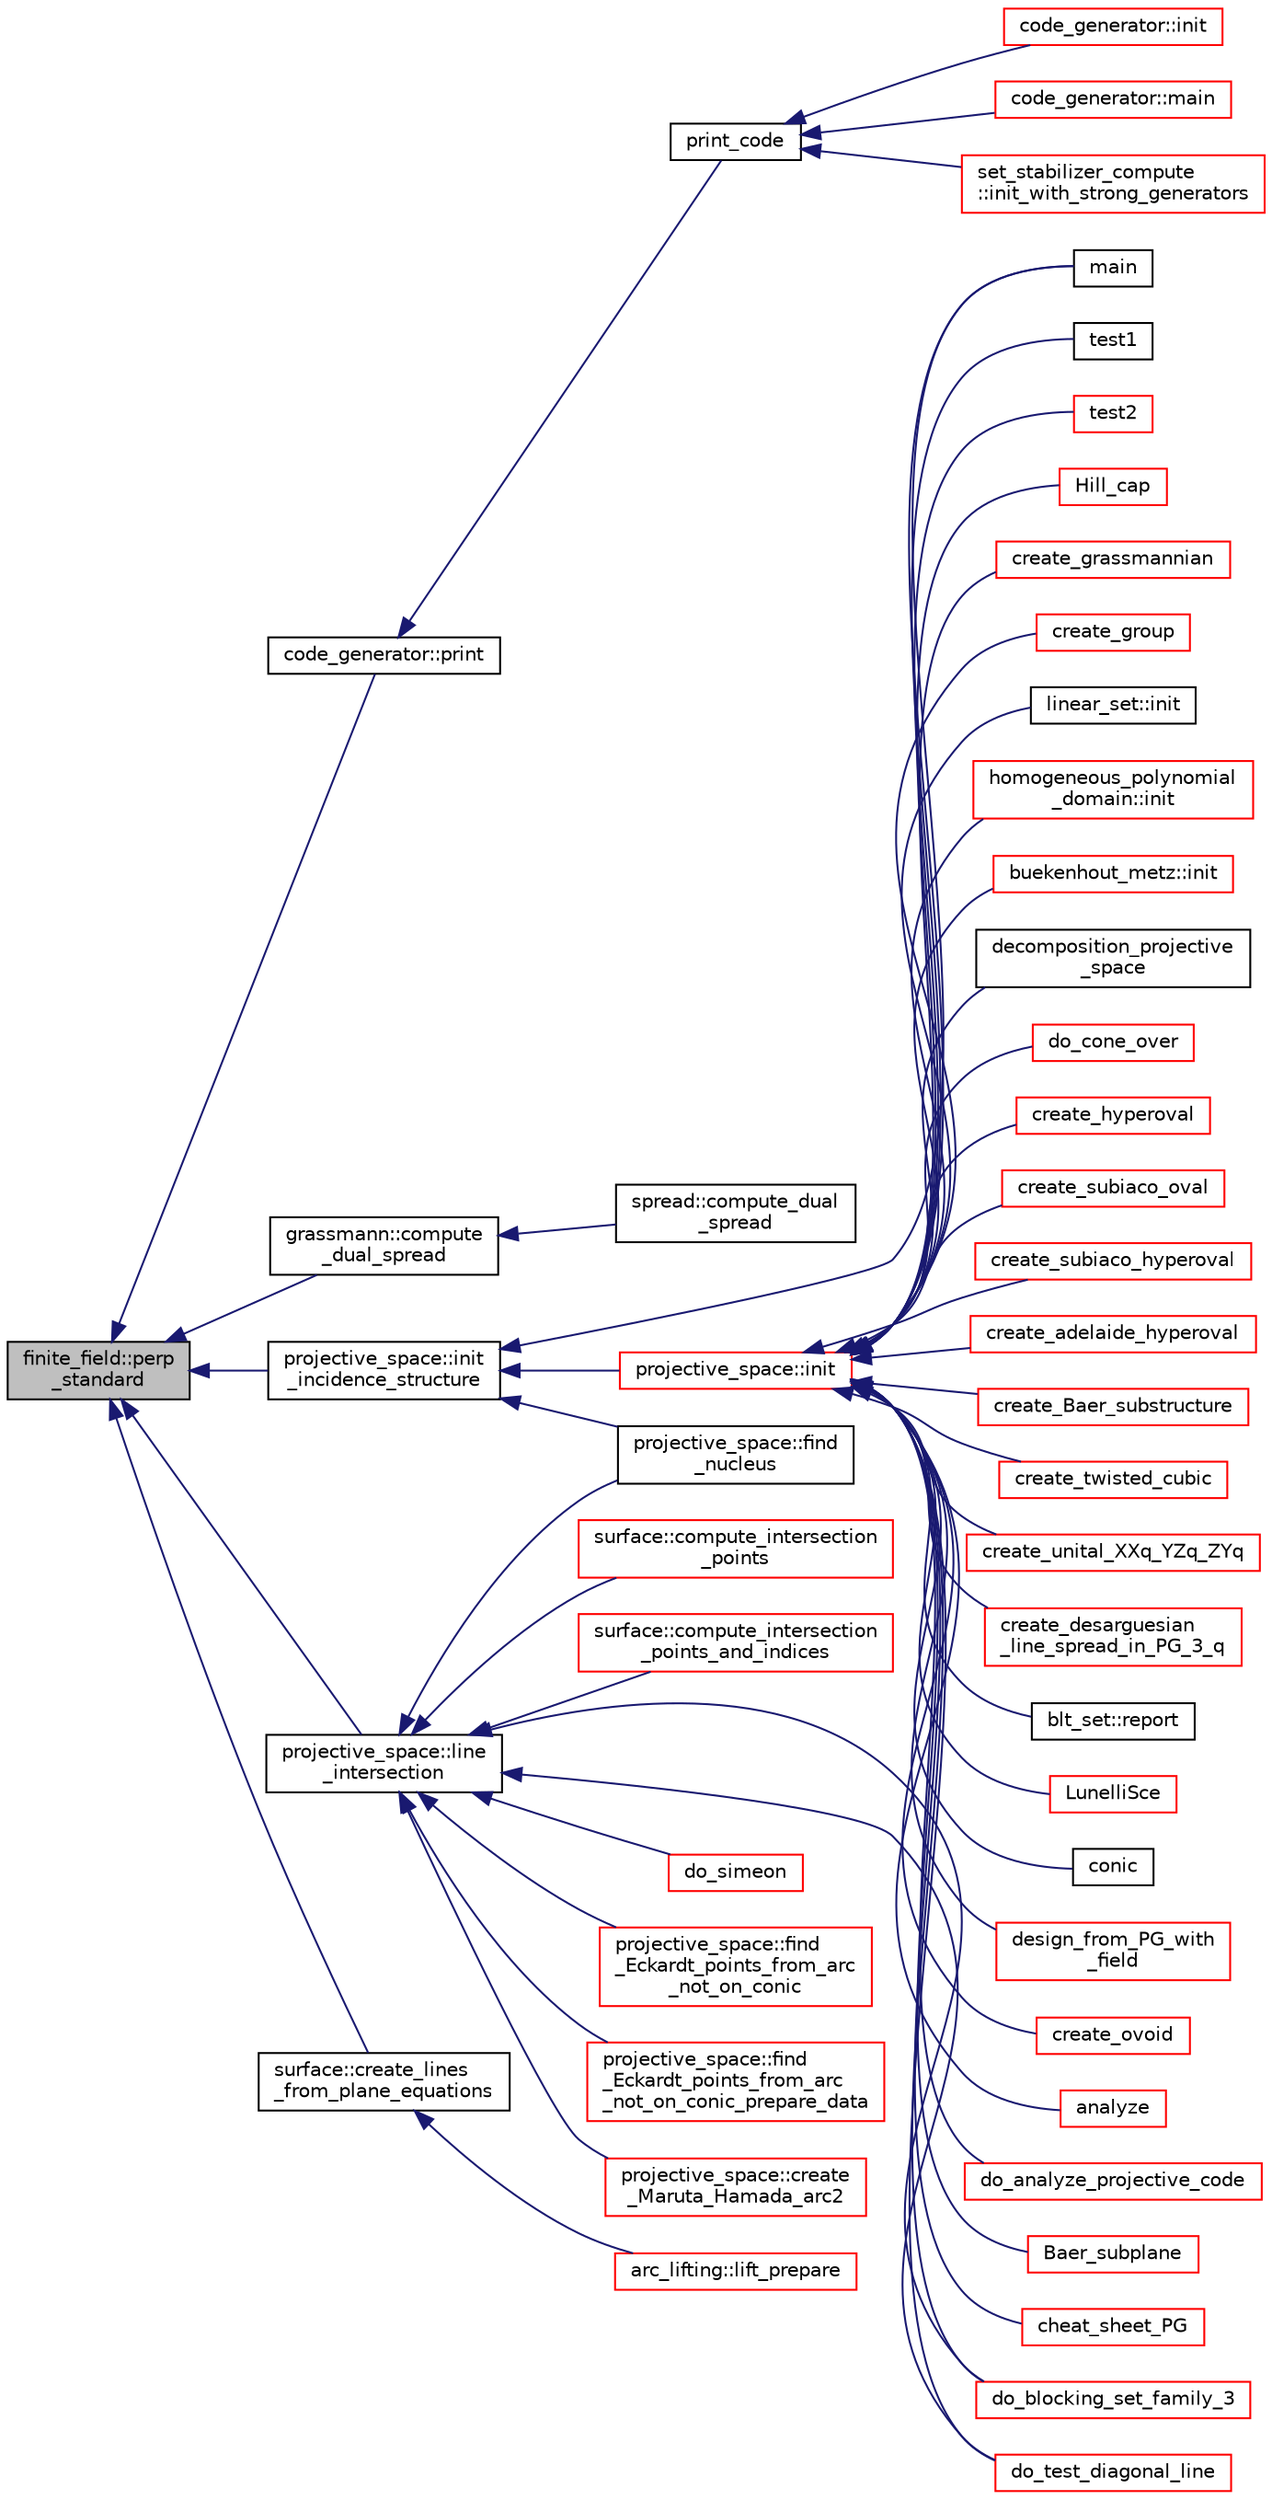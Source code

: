 digraph "finite_field::perp_standard"
{
  edge [fontname="Helvetica",fontsize="10",labelfontname="Helvetica",labelfontsize="10"];
  node [fontname="Helvetica",fontsize="10",shape=record];
  rankdir="LR";
  Node14232 [label="finite_field::perp\l_standard",height=0.2,width=0.4,color="black", fillcolor="grey75", style="filled", fontcolor="black"];
  Node14232 -> Node14233 [dir="back",color="midnightblue",fontsize="10",style="solid",fontname="Helvetica"];
  Node14233 [label="code_generator::print",height=0.2,width=0.4,color="black", fillcolor="white", style="filled",URL="$db/d37/classcode__generator.html#aa865507e914621b77e4aa4461a37945f"];
  Node14233 -> Node14234 [dir="back",color="midnightblue",fontsize="10",style="solid",fontname="Helvetica"];
  Node14234 [label="print_code",height=0.2,width=0.4,color="black", fillcolor="white", style="filled",URL="$d2/d11/codes_8h.html#a9b6831cb1c98ce20111c823830515d15"];
  Node14234 -> Node14235 [dir="back",color="midnightblue",fontsize="10",style="solid",fontname="Helvetica"];
  Node14235 [label="code_generator::init",height=0.2,width=0.4,color="red", fillcolor="white", style="filled",URL="$db/d37/classcode__generator.html#acfaa1e8badf6f30255203f499b130af8"];
  Node14234 -> Node14237 [dir="back",color="midnightblue",fontsize="10",style="solid",fontname="Helvetica"];
  Node14237 [label="code_generator::main",height=0.2,width=0.4,color="red", fillcolor="white", style="filled",URL="$db/d37/classcode__generator.html#ab3cf3a306e4032c2b471ac95321c599f"];
  Node14234 -> Node14238 [dir="back",color="midnightblue",fontsize="10",style="solid",fontname="Helvetica"];
  Node14238 [label="set_stabilizer_compute\l::init_with_strong_generators",height=0.2,width=0.4,color="red", fillcolor="white", style="filled",URL="$d8/dc6/classset__stabilizer__compute.html#ad6def8c34e1eba080f0383038cd76016"];
  Node14232 -> Node14247 [dir="back",color="midnightblue",fontsize="10",style="solid",fontname="Helvetica"];
  Node14247 [label="grassmann::compute\l_dual_spread",height=0.2,width=0.4,color="black", fillcolor="white", style="filled",URL="$df/d02/classgrassmann.html#af6fd6d1553bae5a487b7ef268e62155b"];
  Node14247 -> Node14248 [dir="back",color="midnightblue",fontsize="10",style="solid",fontname="Helvetica"];
  Node14248 [label="spread::compute_dual\l_spread",height=0.2,width=0.4,color="black", fillcolor="white", style="filled",URL="$da/dc1/classspread.html#a0a37c477e2b775e0c68a13423a5f22ba"];
  Node14232 -> Node14249 [dir="back",color="midnightblue",fontsize="10",style="solid",fontname="Helvetica"];
  Node14249 [label="projective_space::init\l_incidence_structure",height=0.2,width=0.4,color="black", fillcolor="white", style="filled",URL="$d2/d17/classprojective__space.html#a1e59490325e045cc52674a3706780aed"];
  Node14249 -> Node14250 [dir="back",color="midnightblue",fontsize="10",style="solid",fontname="Helvetica"];
  Node14250 [label="main",height=0.2,width=0.4,color="black", fillcolor="white", style="filled",URL="$d5/d9e/arcs__orderly_8_c.html#a3c04138a5bfe5d72780bb7e82a18e627"];
  Node14249 -> Node14251 [dir="back",color="midnightblue",fontsize="10",style="solid",fontname="Helvetica"];
  Node14251 [label="projective_space::init",height=0.2,width=0.4,color="red", fillcolor="white", style="filled",URL="$d2/d17/classprojective__space.html#a8a1efa40df92744519365f82e4740dab"];
  Node14251 -> Node14250 [dir="back",color="midnightblue",fontsize="10",style="solid",fontname="Helvetica"];
  Node14251 -> Node14252 [dir="back",color="midnightblue",fontsize="10",style="solid",fontname="Helvetica"];
  Node14252 [label="blt_set::report",height=0.2,width=0.4,color="black", fillcolor="white", style="filled",URL="$d1/d3d/classblt__set.html#a6b19f88bd2b92ebfba7e7c362eb9065c"];
  Node14251 -> Node14253 [dir="back",color="midnightblue",fontsize="10",style="solid",fontname="Helvetica"];
  Node14253 [label="LunelliSce",height=0.2,width=0.4,color="red", fillcolor="white", style="filled",URL="$d4/de8/conic_8_c.html#aff3f16a42ec8b9efa78fc209b8ab5452"];
  Node14251 -> Node14241 [dir="back",color="midnightblue",fontsize="10",style="solid",fontname="Helvetica"];
  Node14241 [label="conic",height=0.2,width=0.4,color="black", fillcolor="white", style="filled",URL="$d4/de8/conic_8_c.html#a96def9474b981a9d5831a9b48d85d652"];
  Node14251 -> Node14254 [dir="back",color="midnightblue",fontsize="10",style="solid",fontname="Helvetica"];
  Node14254 [label="design_from_PG_with\l_field",height=0.2,width=0.4,color="red", fillcolor="white", style="filled",URL="$d9/dc2/apps_2combinatorics_2design_8_c.html#a5d0ddbe05228e631bc5fc469bc9ba6dd"];
  Node14251 -> Node14257 [dir="back",color="midnightblue",fontsize="10",style="solid",fontname="Helvetica"];
  Node14257 [label="create_ovoid",height=0.2,width=0.4,color="red", fillcolor="white", style="filled",URL="$d9/dbf/projective__space_2ovoid_8_c.html#a812088e2c64cb8a0834e9eacae4b92a6"];
  Node14251 -> Node14259 [dir="back",color="midnightblue",fontsize="10",style="solid",fontname="Helvetica"];
  Node14259 [label="analyze",height=0.2,width=0.4,color="red", fillcolor="white", style="filled",URL="$da/d90/analyze_8_c.html#aa0c05ca3fc5b1b83451c5a4928234f5e"];
  Node14251 -> Node14261 [dir="back",color="midnightblue",fontsize="10",style="solid",fontname="Helvetica"];
  Node14261 [label="do_analyze_projective_code",height=0.2,width=0.4,color="red", fillcolor="white", style="filled",URL="$dd/da1/analyze__projective__code_8_c.html#a9702741fe6417c83d726635bdebf3bcb"];
  Node14251 -> Node14263 [dir="back",color="midnightblue",fontsize="10",style="solid",fontname="Helvetica"];
  Node14263 [label="Baer_subplane",height=0.2,width=0.4,color="red", fillcolor="white", style="filled",URL="$d7/d86/baer__subplane_8_c.html#a96de72c7f68c8230d5c55b7155ca1430"];
  Node14251 -> Node14265 [dir="back",color="midnightblue",fontsize="10",style="solid",fontname="Helvetica"];
  Node14265 [label="cheat_sheet_PG",height=0.2,width=0.4,color="red", fillcolor="white", style="filled",URL="$d6/dd8/cheat__sheet___p_g_8_c.html#a11692793a59b9f0d2f21395f5609783d"];
  Node14251 -> Node14267 [dir="back",color="midnightblue",fontsize="10",style="solid",fontname="Helvetica"];
  Node14267 [label="test1",height=0.2,width=0.4,color="black", fillcolor="white", style="filled",URL="$d9/db0/factor__space_8_c.html#ae2a201e46836d85cb2c5579a837b641a"];
  Node14251 -> Node14268 [dir="back",color="midnightblue",fontsize="10",style="solid",fontname="Helvetica"];
  Node14268 [label="test2",height=0.2,width=0.4,color="red", fillcolor="white", style="filled",URL="$d9/db0/factor__space_8_c.html#a39d73a812e5fd8f1bc111e948368cb10"];
  Node14251 -> Node14270 [dir="back",color="midnightblue",fontsize="10",style="solid",fontname="Helvetica"];
  Node14270 [label="Hill_cap",height=0.2,width=0.4,color="red", fillcolor="white", style="filled",URL="$da/d28/hill_8_c.html#a7c2543fe497e681d4b492b16ea7f933e"];
  Node14251 -> Node14272 [dir="back",color="midnightblue",fontsize="10",style="solid",fontname="Helvetica"];
  Node14272 [label="create_grassmannian",height=0.2,width=0.4,color="red", fillcolor="white", style="filled",URL="$d9/d3a/make__grassmannian_8_c.html#adabd515cf859c5600117fe5be3e5e868"];
  Node14251 -> Node14274 [dir="back",color="midnightblue",fontsize="10",style="solid",fontname="Helvetica"];
  Node14274 [label="create_group",height=0.2,width=0.4,color="red", fillcolor="white", style="filled",URL="$dd/d51/make__group_8_c.html#a7a960a16a33af0e67df207121abca6dc"];
  Node14251 -> Node14276 [dir="back",color="midnightblue",fontsize="10",style="solid",fontname="Helvetica"];
  Node14276 [label="linear_set::init",height=0.2,width=0.4,color="black", fillcolor="white", style="filled",URL="$dd/d86/classlinear__set.html#a7ab24e84423749047d5465cb15505475"];
  Node14251 -> Node14277 [dir="back",color="midnightblue",fontsize="10",style="solid",fontname="Helvetica"];
  Node14277 [label="homogeneous_polynomial\l_domain::init",height=0.2,width=0.4,color="red", fillcolor="white", style="filled",URL="$d2/da7/classhomogeneous__polynomial__domain.html#ad7d4e08b895afb895147322732228d3a"];
  Node14251 -> Node14288 [dir="back",color="midnightblue",fontsize="10",style="solid",fontname="Helvetica"];
  Node14288 [label="buekenhout_metz::init",height=0.2,width=0.4,color="red", fillcolor="white", style="filled",URL="$d8/d98/classbuekenhout__metz.html#a9a784ac5ef293953fbf1c53419c6d02b"];
  Node14251 -> Node14291 [dir="back",color="midnightblue",fontsize="10",style="solid",fontname="Helvetica"];
  Node14291 [label="decomposition_projective\l_space",height=0.2,width=0.4,color="black", fillcolor="white", style="filled",URL="$df/d74/tl__geometry_8h.html#a82c6b40b3138e3e5bae2299d49680ac1"];
  Node14251 -> Node14292 [dir="back",color="midnightblue",fontsize="10",style="solid",fontname="Helvetica"];
  Node14292 [label="do_cone_over",height=0.2,width=0.4,color="red", fillcolor="white", style="filled",URL="$d4/d67/geometry_8h.html#a7bb3ddfb35045392c9df76ad5b0d1753"];
  Node14251 -> Node14293 [dir="back",color="midnightblue",fontsize="10",style="solid",fontname="Helvetica"];
  Node14293 [label="do_blocking_set_family_3",height=0.2,width=0.4,color="red", fillcolor="white", style="filled",URL="$d4/d67/geometry_8h.html#ae952cf1470f33232439be751e56a07b3"];
  Node14251 -> Node14294 [dir="back",color="midnightblue",fontsize="10",style="solid",fontname="Helvetica"];
  Node14294 [label="create_hyperoval",height=0.2,width=0.4,color="red", fillcolor="white", style="filled",URL="$d4/d67/geometry_8h.html#aa0b78acc7f3d88e13dc991dbd9c37331"];
  Node14251 -> Node14295 [dir="back",color="midnightblue",fontsize="10",style="solid",fontname="Helvetica"];
  Node14295 [label="create_subiaco_oval",height=0.2,width=0.4,color="red", fillcolor="white", style="filled",URL="$d4/d67/geometry_8h.html#a58a97d4dbddd89fd0b8fb187879970d3"];
  Node14251 -> Node14296 [dir="back",color="midnightblue",fontsize="10",style="solid",fontname="Helvetica"];
  Node14296 [label="create_subiaco_hyperoval",height=0.2,width=0.4,color="red", fillcolor="white", style="filled",URL="$d4/d67/geometry_8h.html#ae5503f90cbc88ad9557ff4baa622b360"];
  Node14251 -> Node14297 [dir="back",color="midnightblue",fontsize="10",style="solid",fontname="Helvetica"];
  Node14297 [label="create_adelaide_hyperoval",height=0.2,width=0.4,color="red", fillcolor="white", style="filled",URL="$d4/d67/geometry_8h.html#a41338850be38f5d911fa48d2d175a5c8"];
  Node14251 -> Node14298 [dir="back",color="midnightblue",fontsize="10",style="solid",fontname="Helvetica"];
  Node14298 [label="create_Baer_substructure",height=0.2,width=0.4,color="red", fillcolor="white", style="filled",URL="$d4/d67/geometry_8h.html#a64051ecfdc5a0fa3906833a68212ee25"];
  Node14251 -> Node14299 [dir="back",color="midnightblue",fontsize="10",style="solid",fontname="Helvetica"];
  Node14299 [label="create_twisted_cubic",height=0.2,width=0.4,color="red", fillcolor="white", style="filled",URL="$d4/d67/geometry_8h.html#a5028ae35a2f498f86589823f943c267f"];
  Node14251 -> Node14300 [dir="back",color="midnightblue",fontsize="10",style="solid",fontname="Helvetica"];
  Node14300 [label="create_unital_XXq_YZq_ZYq",height=0.2,width=0.4,color="red", fillcolor="white", style="filled",URL="$d4/d67/geometry_8h.html#a8b16f0c0b62f3ad69a4f09074cb48866"];
  Node14251 -> Node14301 [dir="back",color="midnightblue",fontsize="10",style="solid",fontname="Helvetica"];
  Node14301 [label="create_desarguesian\l_line_spread_in_PG_3_q",height=0.2,width=0.4,color="red", fillcolor="white", style="filled",URL="$d4/d67/geometry_8h.html#a7d62d5ebe3c87e548f9e7bbd3eeebfac"];
  Node14251 -> Node14311 [dir="back",color="midnightblue",fontsize="10",style="solid",fontname="Helvetica"];
  Node14311 [label="do_test_diagonal_line",height=0.2,width=0.4,color="red", fillcolor="white", style="filled",URL="$d4/d67/geometry_8h.html#a031abbb55d1cba39a58b62fd49f1c755"];
  Node14249 -> Node14374 [dir="back",color="midnightblue",fontsize="10",style="solid",fontname="Helvetica"];
  Node14374 [label="projective_space::find\l_nucleus",height=0.2,width=0.4,color="black", fillcolor="white", style="filled",URL="$d2/d17/classprojective__space.html#ab4caadd4ae0323c37cc2f26cfb1194cc"];
  Node14232 -> Node14375 [dir="back",color="midnightblue",fontsize="10",style="solid",fontname="Helvetica"];
  Node14375 [label="projective_space::line\l_intersection",height=0.2,width=0.4,color="black", fillcolor="white", style="filled",URL="$d2/d17/classprojective__space.html#addb4eb5baf4a1396e1b3f490bc5e7b9b"];
  Node14375 -> Node14376 [dir="back",color="midnightblue",fontsize="10",style="solid",fontname="Helvetica"];
  Node14376 [label="do_simeon",height=0.2,width=0.4,color="red", fillcolor="white", style="filled",URL="$d5/d13/simeon_8_c.html#a36cf3f9cb484fa44da7a7dfcbe9385d0"];
  Node14375 -> Node14293 [dir="back",color="midnightblue",fontsize="10",style="solid",fontname="Helvetica"];
  Node14375 -> Node14311 [dir="back",color="midnightblue",fontsize="10",style="solid",fontname="Helvetica"];
  Node14375 -> Node14378 [dir="back",color="midnightblue",fontsize="10",style="solid",fontname="Helvetica"];
  Node14378 [label="projective_space::find\l_Eckardt_points_from_arc\l_not_on_conic",height=0.2,width=0.4,color="red", fillcolor="white", style="filled",URL="$d2/d17/classprojective__space.html#a3b4fbef8fbbeee1af542b6f7c969ed79"];
  Node14375 -> Node14380 [dir="back",color="midnightblue",fontsize="10",style="solid",fontname="Helvetica"];
  Node14380 [label="projective_space::find\l_Eckardt_points_from_arc\l_not_on_conic_prepare_data",height=0.2,width=0.4,color="red", fillcolor="white", style="filled",URL="$d2/d17/classprojective__space.html#a0fc1d9c2df818d2ffa6750c2cb63c54c"];
  Node14375 -> Node14388 [dir="back",color="midnightblue",fontsize="10",style="solid",fontname="Helvetica"];
  Node14388 [label="projective_space::create\l_Maruta_Hamada_arc2",height=0.2,width=0.4,color="red", fillcolor="white", style="filled",URL="$d2/d17/classprojective__space.html#a93c6b6aabfa555ff94fbbcc89d2735be"];
  Node14375 -> Node14374 [dir="back",color="midnightblue",fontsize="10",style="solid",fontname="Helvetica"];
  Node14375 -> Node14389 [dir="back",color="midnightblue",fontsize="10",style="solid",fontname="Helvetica"];
  Node14389 [label="surface::compute_intersection\l_points",height=0.2,width=0.4,color="red", fillcolor="white", style="filled",URL="$d5/d88/classsurface.html#a496b99c021b2546b0e610105d56bb549"];
  Node14375 -> Node14400 [dir="back",color="midnightblue",fontsize="10",style="solid",fontname="Helvetica"];
  Node14400 [label="surface::compute_intersection\l_points_and_indices",height=0.2,width=0.4,color="red", fillcolor="white", style="filled",URL="$d5/d88/classsurface.html#a620b43a69ca1fa49eb92fea7b6d098a3"];
  Node14232 -> Node14404 [dir="back",color="midnightblue",fontsize="10",style="solid",fontname="Helvetica"];
  Node14404 [label="surface::create_lines\l_from_plane_equations",height=0.2,width=0.4,color="black", fillcolor="white", style="filled",URL="$d5/d88/classsurface.html#a28da2c8268ecf7fa33c032dc818479bc"];
  Node14404 -> Node14405 [dir="back",color="midnightblue",fontsize="10",style="solid",fontname="Helvetica"];
  Node14405 [label="arc_lifting::lift_prepare",height=0.2,width=0.4,color="red", fillcolor="white", style="filled",URL="$dc/db7/classarc__lifting.html#a5faae15fa91aadc062307cafedd52286"];
}
